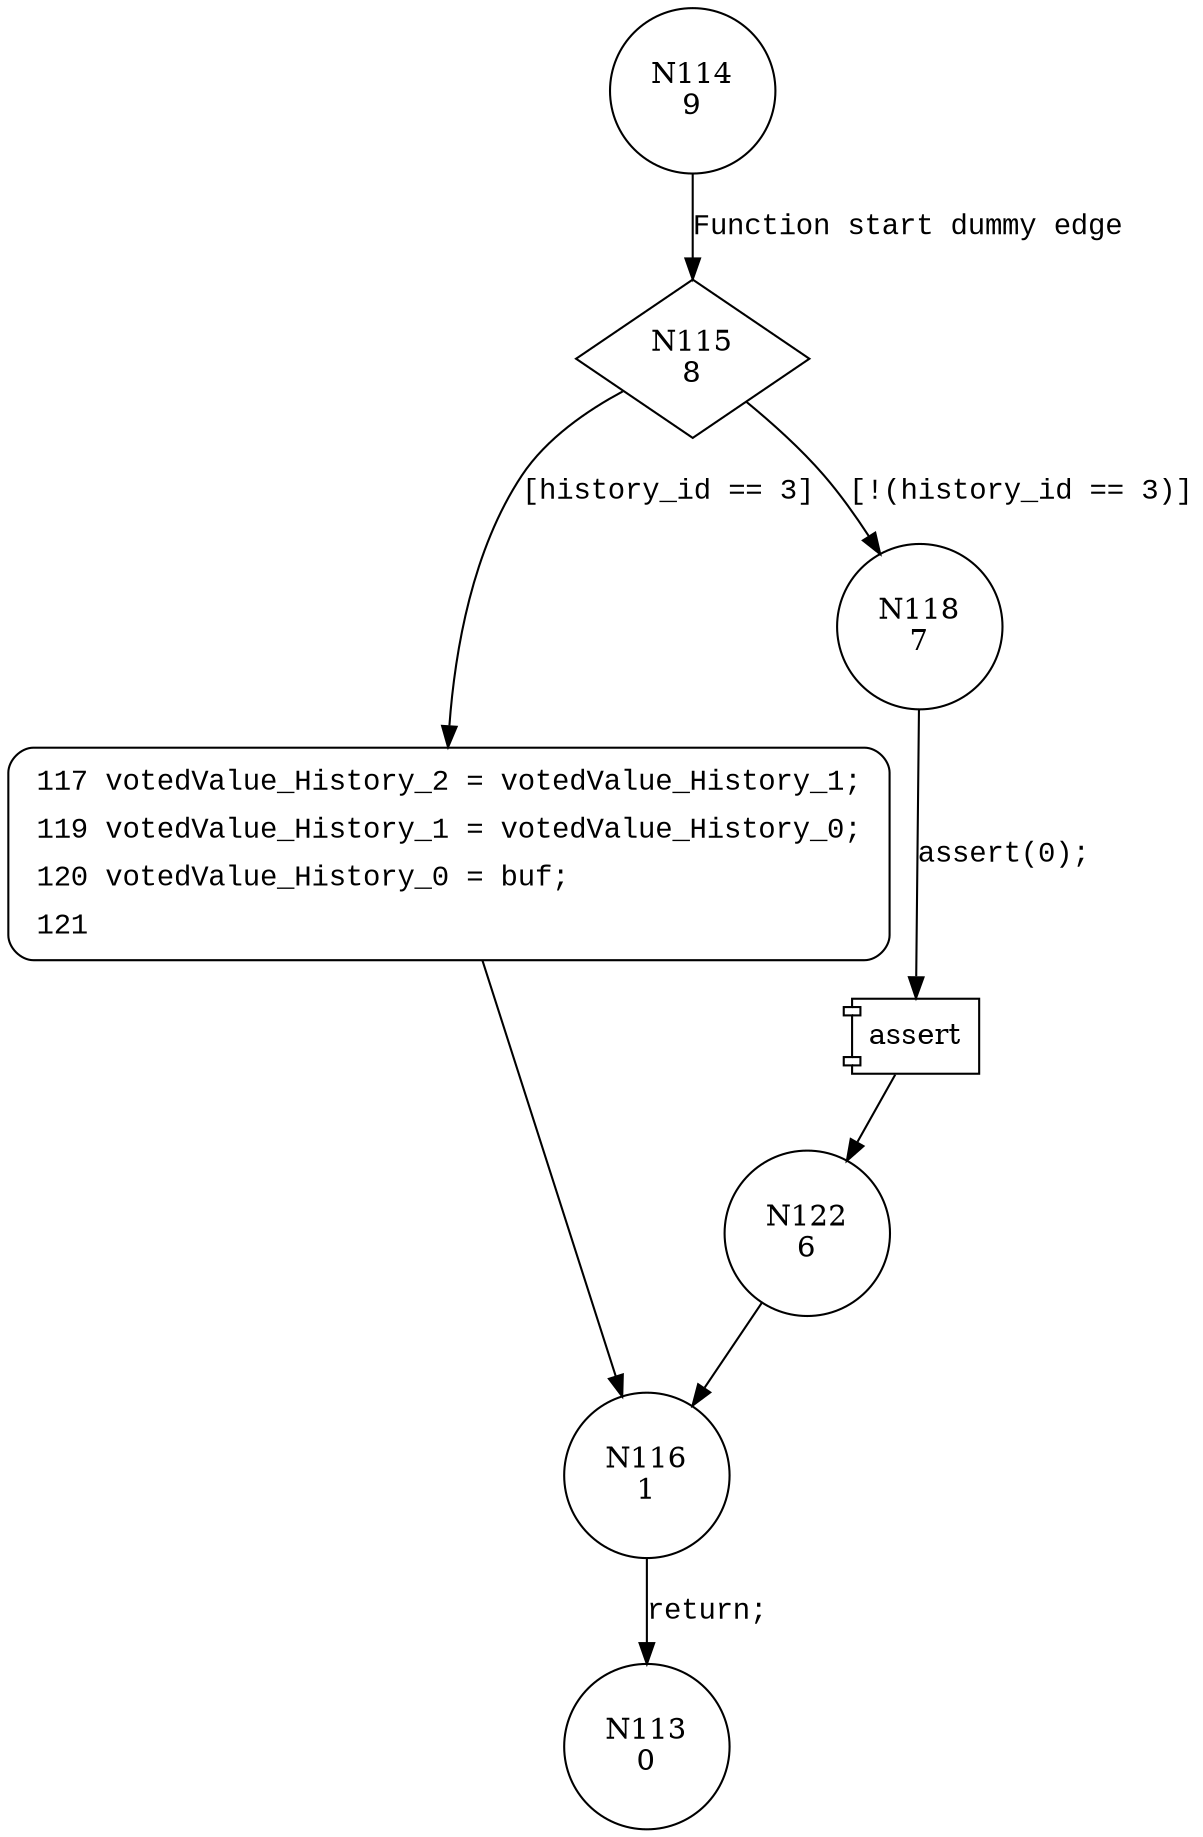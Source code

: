 digraph write_history_int8 {
114 [shape="circle" label="N114\n9"]
115 [shape="diamond" label="N115\n8"]
117 [shape="circle" label="N117\n5"]
118 [shape="circle" label="N118\n7"]
122 [shape="circle" label="N122\n6"]
116 [shape="circle" label="N116\n1"]
113 [shape="circle" label="N113\n0"]
117 [style="filled,bold" penwidth="1" fillcolor="white" fontname="Courier New" shape="Mrecord" label=<<table border="0" cellborder="0" cellpadding="3" bgcolor="white"><tr><td align="right">117</td><td align="left">votedValue_History_2 = votedValue_History_1;</td></tr><tr><td align="right">119</td><td align="left">votedValue_History_1 = votedValue_History_0;</td></tr><tr><td align="right">120</td><td align="left">votedValue_History_0 = buf;</td></tr><tr><td align="right">121</td><td align="left"></td></tr></table>>]
117 -> 116[label=""]
114 -> 115 [label="Function start dummy edge" fontname="Courier New"]
115 -> 117 [label="[history_id == 3]" fontname="Courier New"]
115 -> 118 [label="[!(history_id == 3)]" fontname="Courier New"]
100009 [shape="component" label="assert"]
118 -> 100009 [label="assert(0);" fontname="Courier New"]
100009 -> 122 [label="" fontname="Courier New"]
116 -> 113 [label="return;" fontname="Courier New"]
122 -> 116 [label="" fontname="Courier New"]
}